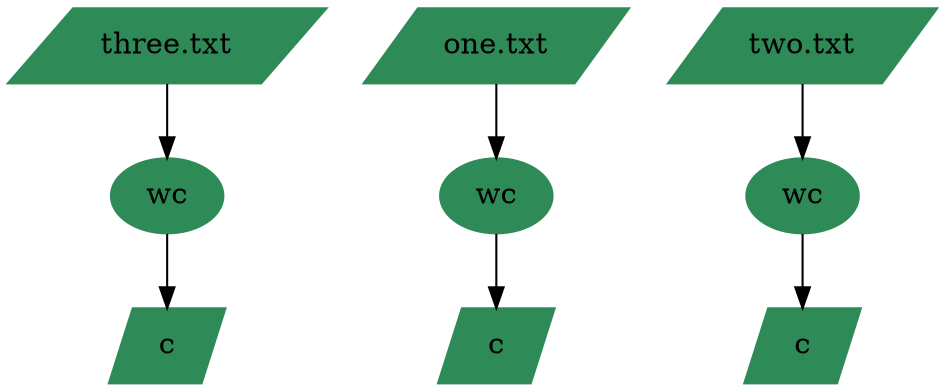 digraph VDL2provenance {
	graph [splines="compound", rankdir="TB"];
	node [color="seagreen", style="filled"];
	"0-2-0" [label=wc]
	"three.txt" [shape=parallelogram]
	"three.txt" -> "0-2-0"
	"three.count" [shape=parallelogram,label=c]
	"0-2-0" -> "three.count"
	"0-0-0" [label=wc]
	"one.txt" [shape=parallelogram]
	"one.txt" -> "0-0-0"
	"one.count" [shape=parallelogram,label=c]
	"0-0-0" -> "one.count"
	"0-1-0" [label=wc]
	"two.txt" [shape=parallelogram]
	"two.txt" -> "0-1-0"
	"two.count" [shape=parallelogram,label=c]
	"0-1-0" -> "two.count"
}
